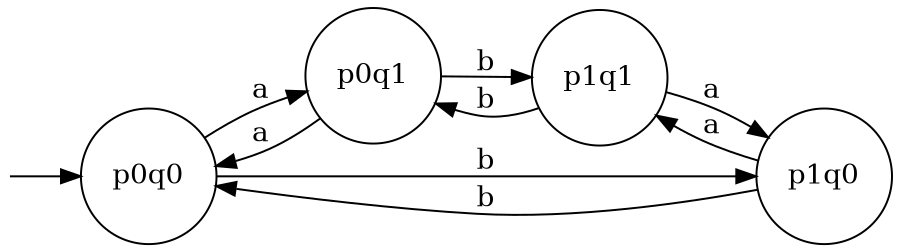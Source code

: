 digraph product {
    rankdir="LR";
    size="6,6";
    start [style = invis width = 0 height = 0 shape = point];
    node [shape = circle];
    p0q0 [pos="1,1!"];
    p0q1 [pos="5,1!"];
    p1q0 [pos="1,5!"];
    p1q1 [pos="5,5!"];
    start -> p0q0;
    p0q0 -> p0q1 [ label = "a" ];
    p0q0 -> p1q0 [ label = "b" ];
    p0q1 -> p1q1 [ label = "b" ];
    p0q1 -> p0q0 [ label = "a" ];
    p1q0 -> p1q1 [ label = "a" ];
    p1q0 -> p0q0 [ label = "b" ];
    p1q1 -> p1q0 [ label = "a" ];
    p1q1 -> p0q1 [ label = "b" ];
}
